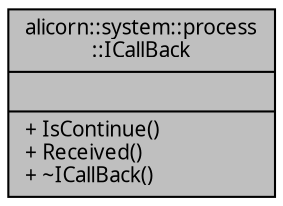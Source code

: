 digraph "alicorn::system::process::ICallBack"
{
 // INTERACTIVE_SVG=YES
  edge [fontname="Verdana",fontsize="10",labelfontname="Verdana",labelfontsize="10"];
  node [fontname="Verdana",fontsize="10",shape=record];
  Node1 [label="{alicorn::system::process\l::ICallBack\n||+ IsContinue()\l+ Received()\l+ ~ICallBack()\l}",height=0.2,width=0.4,color="black", fillcolor="grey75", style="filled", fontcolor="black"];
}
